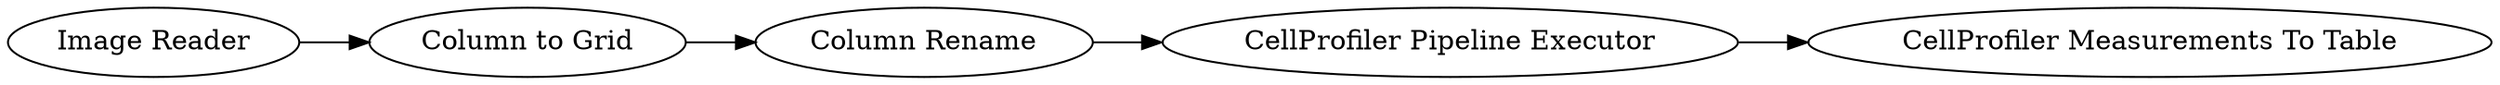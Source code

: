 digraph {
	2 -> 3
	8 -> 2
	3 -> 4
	4 -> 5
	5 [label="CellProfiler Measurements To Table"]
	4 [label="CellProfiler Pipeline Executor"]
	8 [label="Image Reader"]
	3 [label="Column Rename"]
	2 [label="Column to Grid"]
	rankdir=LR
}
